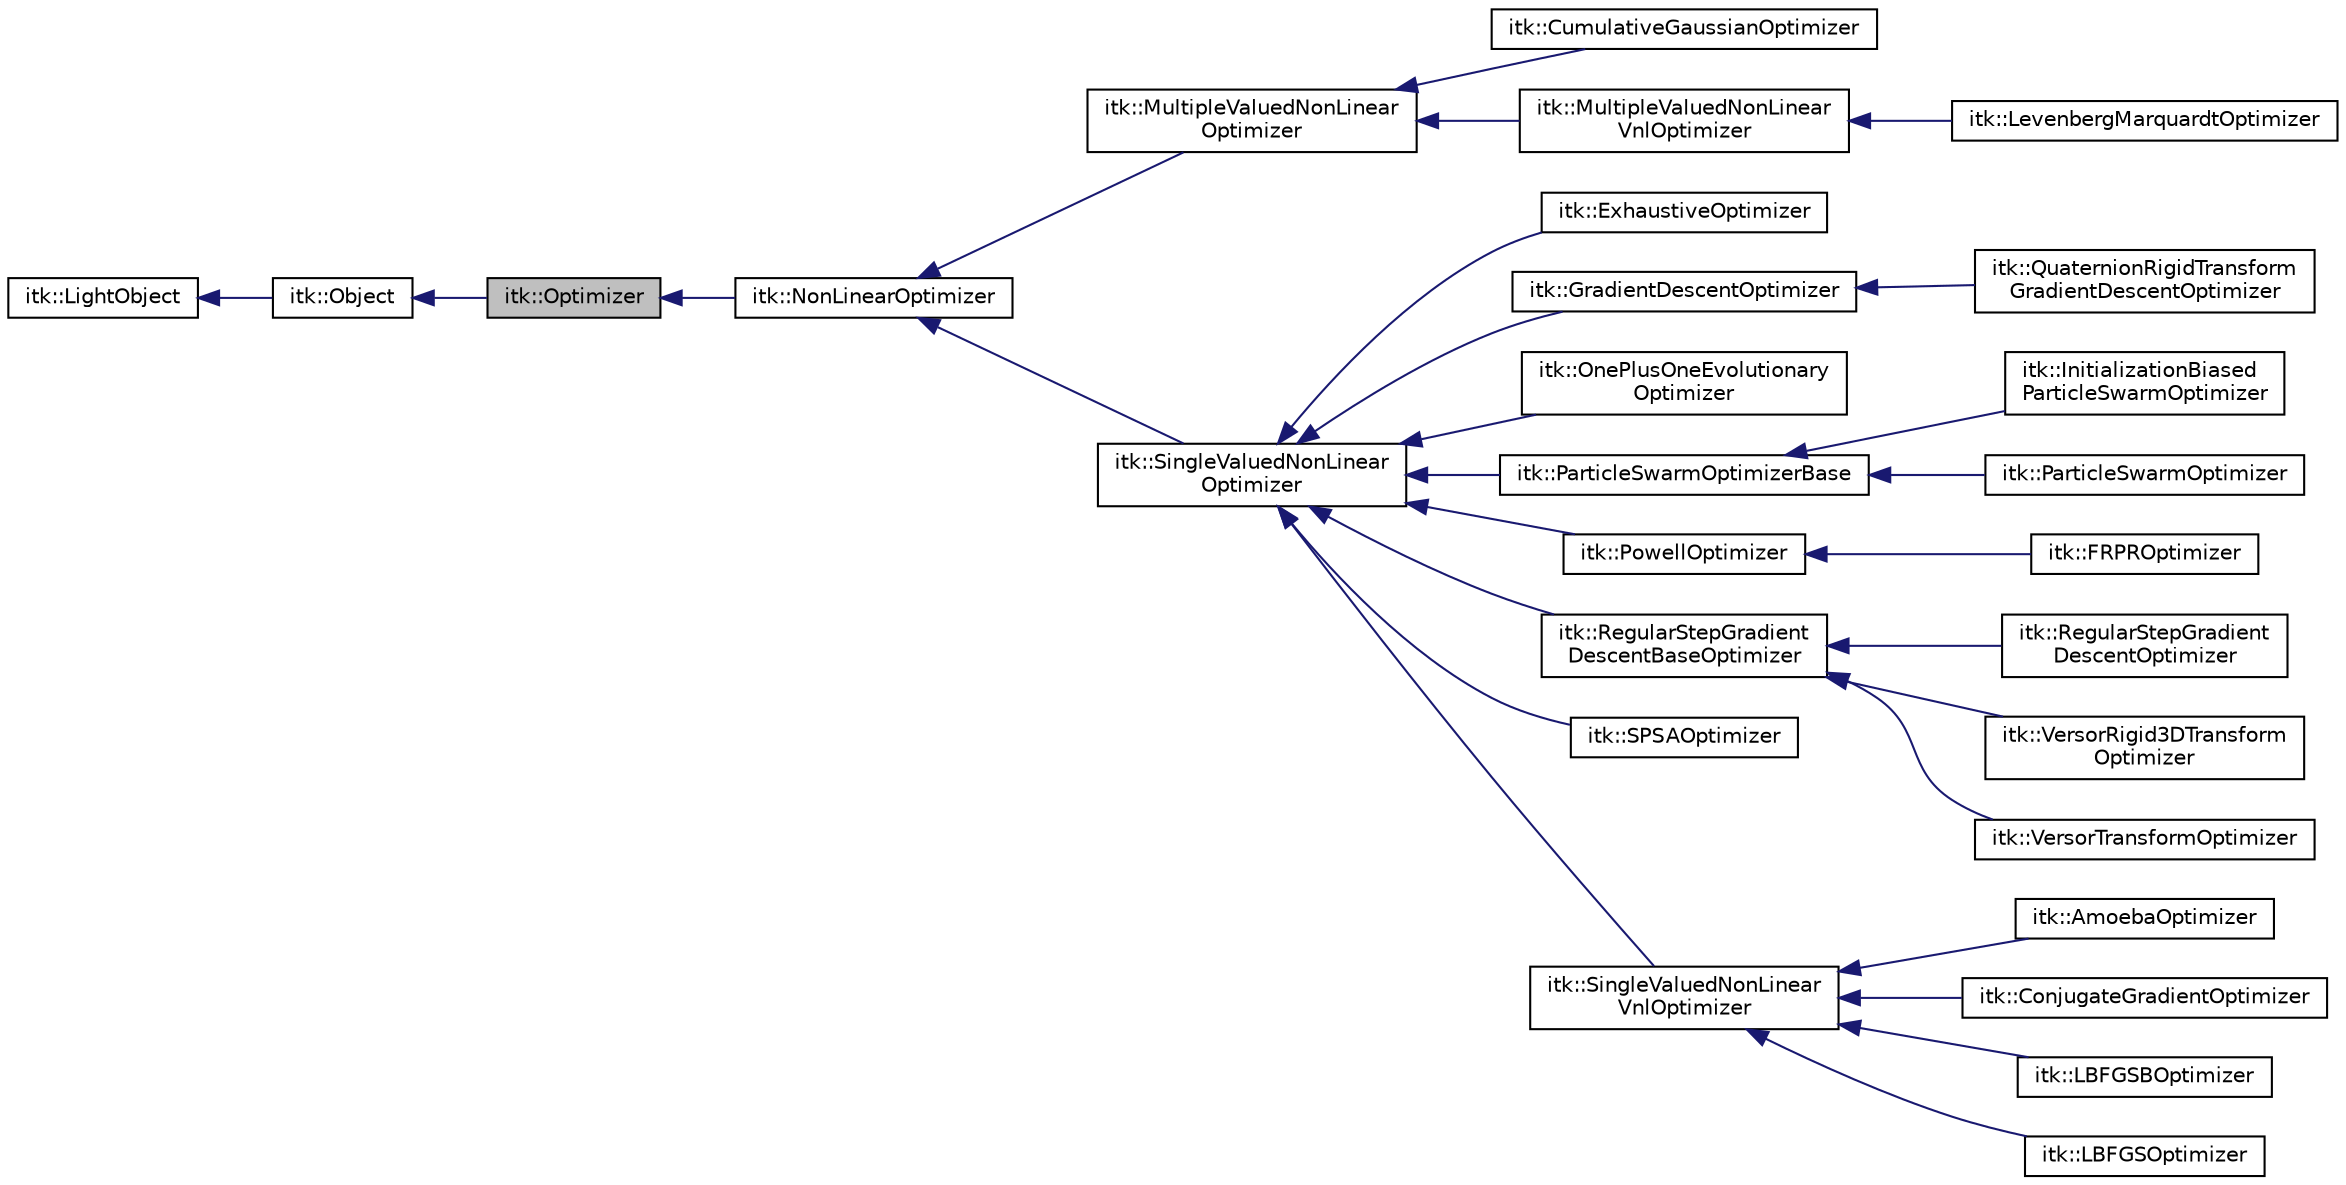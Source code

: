 digraph "itk::Optimizer"
{
 // LATEX_PDF_SIZE
  edge [fontname="Helvetica",fontsize="10",labelfontname="Helvetica",labelfontsize="10"];
  node [fontname="Helvetica",fontsize="10",shape=record];
  rankdir="LR";
  Node1 [label="itk::Optimizer",height=0.2,width=0.4,color="black", fillcolor="grey75", style="filled", fontcolor="black",tooltip="Generic representation for an optimization method."];
  Node2 -> Node1 [dir="back",color="midnightblue",fontsize="10",style="solid",fontname="Helvetica"];
  Node2 [label="itk::Object",height=0.2,width=0.4,color="black", fillcolor="white", style="filled",URL="$classitk_1_1Object.html",tooltip="Base class for most ITK classes."];
  Node3 -> Node2 [dir="back",color="midnightblue",fontsize="10",style="solid",fontname="Helvetica"];
  Node3 [label="itk::LightObject",height=0.2,width=0.4,color="black", fillcolor="white", style="filled",URL="$classitk_1_1LightObject.html",tooltip="Light weight base class for most itk classes."];
  Node1 -> Node4 [dir="back",color="midnightblue",fontsize="10",style="solid",fontname="Helvetica"];
  Node4 [label="itk::NonLinearOptimizer",height=0.2,width=0.4,color="black", fillcolor="white", style="filled",URL="$classitk_1_1NonLinearOptimizer.html",tooltip="Wrap of the vnl_nonlinear_minimizer to be adapted."];
  Node4 -> Node5 [dir="back",color="midnightblue",fontsize="10",style="solid",fontname="Helvetica"];
  Node5 [label="itk::MultipleValuedNonLinear\lOptimizer",height=0.2,width=0.4,color="black", fillcolor="white", style="filled",URL="$classitk_1_1MultipleValuedNonLinearOptimizer.html",tooltip="This class is a base for the Optimization methods that optimize a multiple valued function."];
  Node5 -> Node6 [dir="back",color="midnightblue",fontsize="10",style="solid",fontname="Helvetica"];
  Node6 [label="itk::CumulativeGaussianOptimizer",height=0.2,width=0.4,color="black", fillcolor="white", style="filled",URL="$classitk_1_1CumulativeGaussianOptimizer.html",tooltip="This is an optimizer specific to estimating the parameters of Cumulative Gaussian sampled data."];
  Node5 -> Node7 [dir="back",color="midnightblue",fontsize="10",style="solid",fontname="Helvetica"];
  Node7 [label="itk::MultipleValuedNonLinear\lVnlOptimizer",height=0.2,width=0.4,color="black", fillcolor="white", style="filled",URL="$classitk_1_1MultipleValuedNonLinearVnlOptimizer.html",tooltip="This class is a base for the Optimization methods that optimize a multi-valued function."];
  Node7 -> Node8 [dir="back",color="midnightblue",fontsize="10",style="solid",fontname="Helvetica"];
  Node8 [label="itk::LevenbergMarquardtOptimizer",height=0.2,width=0.4,color="black", fillcolor="white", style="filled",URL="$classitk_1_1LevenbergMarquardtOptimizer.html",tooltip="Wrap of the vnl_levenberg_marquardt algorithm."];
  Node4 -> Node9 [dir="back",color="midnightblue",fontsize="10",style="solid",fontname="Helvetica"];
  Node9 [label="itk::SingleValuedNonLinear\lOptimizer",height=0.2,width=0.4,color="black", fillcolor="white", style="filled",URL="$classitk_1_1SingleValuedNonLinearOptimizer.html",tooltip="This class is a base for the Optimization methods that optimize a single valued function."];
  Node9 -> Node10 [dir="back",color="midnightblue",fontsize="10",style="solid",fontname="Helvetica"];
  Node10 [label="itk::ExhaustiveOptimizer",height=0.2,width=0.4,color="black", fillcolor="white", style="filled",URL="$classitk_1_1ExhaustiveOptimizer.html",tooltip="Optimizer that fully samples a grid on the parametric space."];
  Node9 -> Node11 [dir="back",color="midnightblue",fontsize="10",style="solid",fontname="Helvetica"];
  Node11 [label="itk::GradientDescentOptimizer",height=0.2,width=0.4,color="black", fillcolor="white", style="filled",URL="$classitk_1_1GradientDescentOptimizer.html",tooltip="Implement a gradient descent optimizer."];
  Node11 -> Node12 [dir="back",color="midnightblue",fontsize="10",style="solid",fontname="Helvetica"];
  Node12 [label="itk::QuaternionRigidTransform\lGradientDescentOptimizer",height=0.2,width=0.4,color="black", fillcolor="white", style="filled",URL="$classitk_1_1QuaternionRigidTransformGradientDescentOptimizer.html",tooltip="Implement a gradient descent optimizer."];
  Node9 -> Node13 [dir="back",color="midnightblue",fontsize="10",style="solid",fontname="Helvetica"];
  Node13 [label="itk::OnePlusOneEvolutionary\lOptimizer",height=0.2,width=0.4,color="black", fillcolor="white", style="filled",URL="$classitk_1_1OnePlusOneEvolutionaryOptimizer.html",tooltip="1+1 evolutionary strategy optimizer"];
  Node9 -> Node14 [dir="back",color="midnightblue",fontsize="10",style="solid",fontname="Helvetica"];
  Node14 [label="itk::ParticleSwarmOptimizerBase",height=0.2,width=0.4,color="black", fillcolor="white", style="filled",URL="$classitk_1_1ParticleSwarmOptimizerBase.html",tooltip="Abstract implementation of a Particle Swarm Optimization (PSO) algorithm."];
  Node14 -> Node15 [dir="back",color="midnightblue",fontsize="10",style="solid",fontname="Helvetica"];
  Node15 [label="itk::InitializationBiased\lParticleSwarmOptimizer",height=0.2,width=0.4,color="black", fillcolor="white", style="filled",URL="$classitk_1_1InitializationBiasedParticleSwarmOptimizer.html",tooltip="Implementation of a biased/regularized Particle Swarm Optimization (PSO) algorithm."];
  Node14 -> Node16 [dir="back",color="midnightblue",fontsize="10",style="solid",fontname="Helvetica"];
  Node16 [label="itk::ParticleSwarmOptimizer",height=0.2,width=0.4,color="black", fillcolor="white", style="filled",URL="$classitk_1_1ParticleSwarmOptimizer.html",tooltip="Implementation of a Particle Swarm Optimization (PSO) algorithm."];
  Node9 -> Node17 [dir="back",color="midnightblue",fontsize="10",style="solid",fontname="Helvetica"];
  Node17 [label="itk::PowellOptimizer",height=0.2,width=0.4,color="black", fillcolor="white", style="filled",URL="$classitk_1_1PowellOptimizer.html",tooltip="Implements Powell optimization using Brent line search."];
  Node17 -> Node18 [dir="back",color="midnightblue",fontsize="10",style="solid",fontname="Helvetica"];
  Node18 [label="itk::FRPROptimizer",height=0.2,width=0.4,color="black", fillcolor="white", style="filled",URL="$classitk_1_1FRPROptimizer.html",tooltip="Implements Fletch-Reeves & Polak-Ribiere optimization using dBrent line search."];
  Node9 -> Node19 [dir="back",color="midnightblue",fontsize="10",style="solid",fontname="Helvetica"];
  Node19 [label="itk::RegularStepGradient\lDescentBaseOptimizer",height=0.2,width=0.4,color="black", fillcolor="white", style="filled",URL="$classitk_1_1RegularStepGradientDescentBaseOptimizer.html",tooltip="Implement a gradient descent optimizer."];
  Node19 -> Node20 [dir="back",color="midnightblue",fontsize="10",style="solid",fontname="Helvetica"];
  Node20 [label="itk::RegularStepGradient\lDescentOptimizer",height=0.2,width=0.4,color="black", fillcolor="white", style="filled",URL="$classitk_1_1RegularStepGradientDescentOptimizer.html",tooltip="Implement a gradient descent optimizer."];
  Node19 -> Node21 [dir="back",color="midnightblue",fontsize="10",style="solid",fontname="Helvetica"];
  Node21 [label="itk::VersorRigid3DTransform\lOptimizer",height=0.2,width=0.4,color="black", fillcolor="white", style="filled",URL="$classitk_1_1VersorRigid3DTransformOptimizer.html",tooltip="Implement a gradient descent optimizer for the VersorRigid3DTransform parameter space."];
  Node19 -> Node22 [dir="back",color="midnightblue",fontsize="10",style="solid",fontname="Helvetica"];
  Node22 [label="itk::VersorTransformOptimizer",height=0.2,width=0.4,color="black", fillcolor="white", style="filled",URL="$classitk_1_1VersorTransformOptimizer.html",tooltip="Implement a gradient descent optimizer."];
  Node9 -> Node23 [dir="back",color="midnightblue",fontsize="10",style="solid",fontname="Helvetica"];
  Node23 [label="itk::SPSAOptimizer",height=0.2,width=0.4,color="black", fillcolor="white", style="filled",URL="$classitk_1_1SPSAOptimizer.html",tooltip="An optimizer based on simultaneous perturbation..."];
  Node9 -> Node24 [dir="back",color="midnightblue",fontsize="10",style="solid",fontname="Helvetica"];
  Node24 [label="itk::SingleValuedNonLinear\lVnlOptimizer",height=0.2,width=0.4,color="black", fillcolor="white", style="filled",URL="$classitk_1_1SingleValuedNonLinearVnlOptimizer.html",tooltip="This class is a base for the Optimization methods that optimize a single valued function."];
  Node24 -> Node25 [dir="back",color="midnightblue",fontsize="10",style="solid",fontname="Helvetica"];
  Node25 [label="itk::AmoebaOptimizer",height=0.2,width=0.4,color="black", fillcolor="white", style="filled",URL="$classitk_1_1AmoebaOptimizer.html",tooltip="Wrap of the vnl_amoeba algorithm."];
  Node24 -> Node26 [dir="back",color="midnightblue",fontsize="10",style="solid",fontname="Helvetica"];
  Node26 [label="itk::ConjugateGradientOptimizer",height=0.2,width=0.4,color="black", fillcolor="white", style="filled",URL="$classitk_1_1ConjugateGradientOptimizer.html",tooltip="Wrap of the vnl_conjugate_gradient."];
  Node24 -> Node27 [dir="back",color="midnightblue",fontsize="10",style="solid",fontname="Helvetica"];
  Node27 [label="itk::LBFGSBOptimizer",height=0.2,width=0.4,color="black", fillcolor="white", style="filled",URL="$classitk_1_1LBFGSBOptimizer.html",tooltip="Limited memory Broyden Fletcher Goldfarb Shannon minimization with simple bounds."];
  Node24 -> Node28 [dir="back",color="midnightblue",fontsize="10",style="solid",fontname="Helvetica"];
  Node28 [label="itk::LBFGSOptimizer",height=0.2,width=0.4,color="black", fillcolor="white", style="filled",URL="$classitk_1_1LBFGSOptimizer.html",tooltip="Wrap of the vnl_lbfgs algorithm for use in ITKv4 registration framework. The vnl_lbfgs is a wrapper f..."];
}
